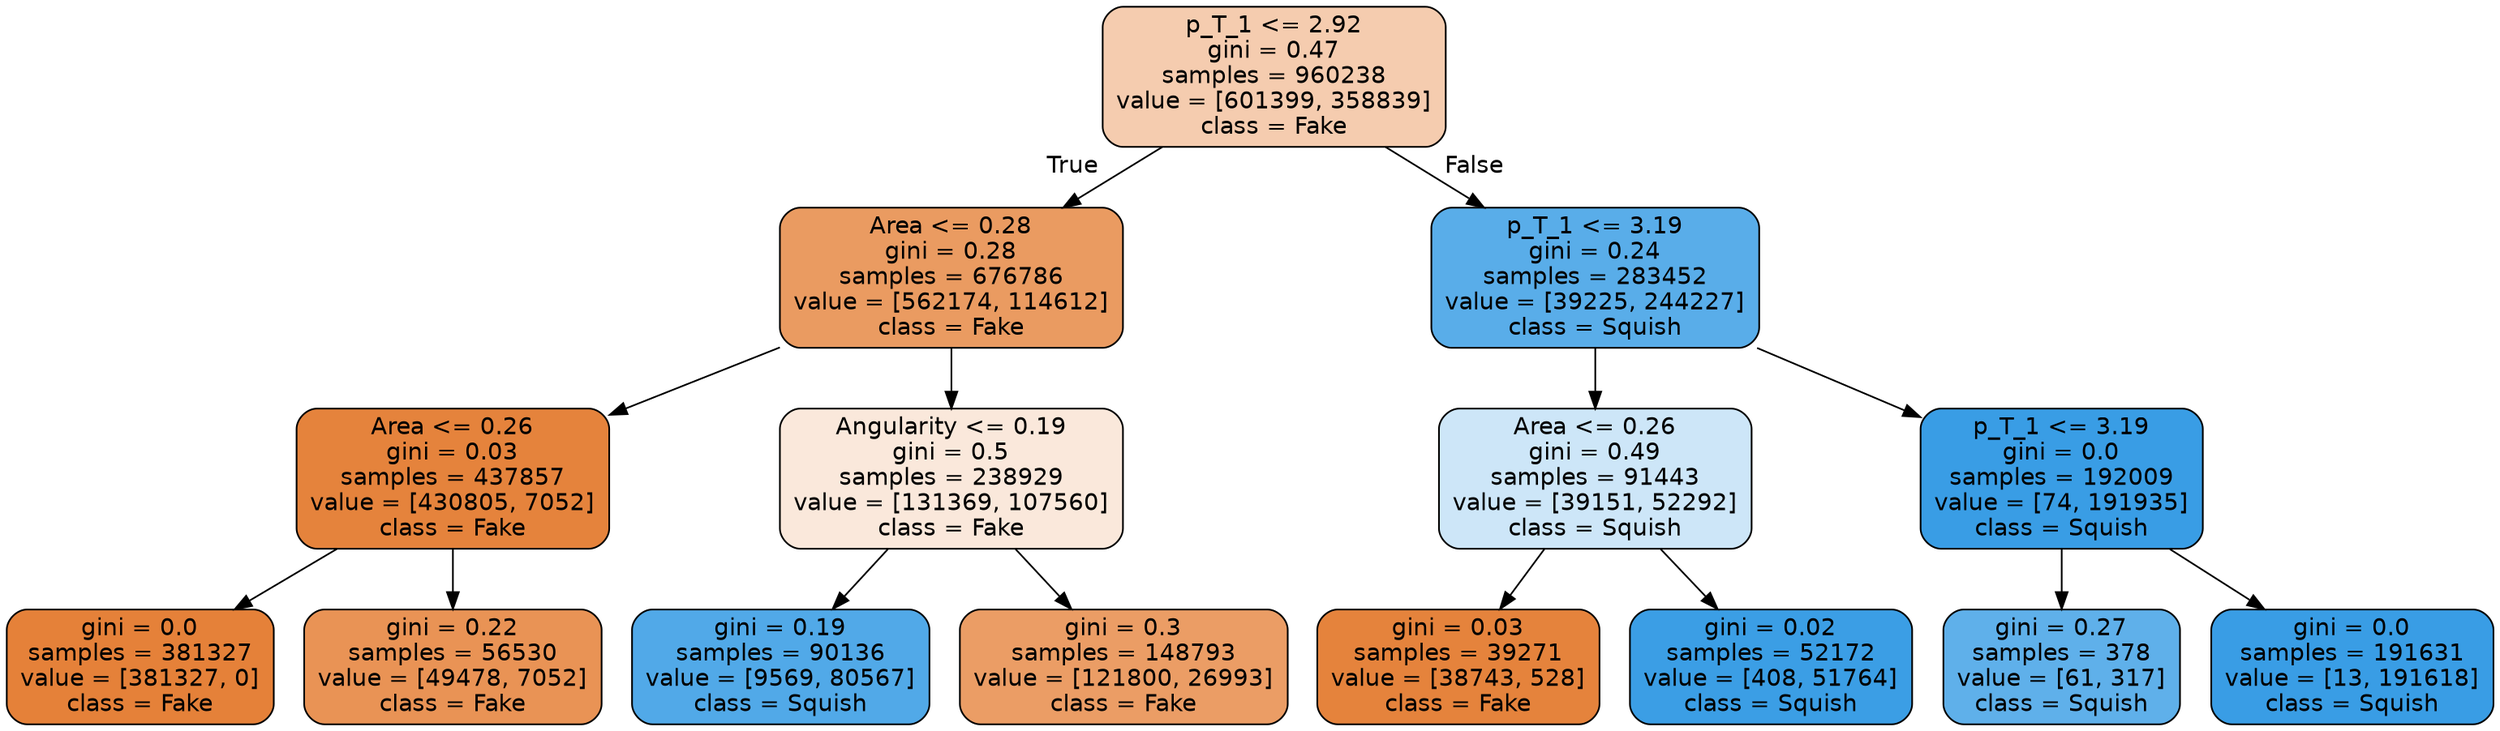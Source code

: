digraph Tree {
node [shape=box, style="filled, rounded", color="black", fontname=helvetica] ;
edge [fontname=helvetica] ;
0 [label="p_T_1 <= 2.92\ngini = 0.47\nsamples = 960238\nvalue = [601399, 358839]\nclass = Fake", fillcolor="#f5ccaf"] ;
1 [label="Area <= 0.28\ngini = 0.28\nsamples = 676786\nvalue = [562174, 114612]\nclass = Fake", fillcolor="#ea9b61"] ;
0 -> 1 [labeldistance=2.5, labelangle=45, headlabel="True"] ;
2 [label="Area <= 0.26\ngini = 0.03\nsamples = 437857\nvalue = [430805, 7052]\nclass = Fake", fillcolor="#e5833c"] ;
1 -> 2 ;
3 [label="gini = 0.0\nsamples = 381327\nvalue = [381327, 0]\nclass = Fake", fillcolor="#e58139"] ;
2 -> 3 ;
4 [label="gini = 0.22\nsamples = 56530\nvalue = [49478, 7052]\nclass = Fake", fillcolor="#e99355"] ;
2 -> 4 ;
5 [label="Angularity <= 0.19\ngini = 0.5\nsamples = 238929\nvalue = [131369, 107560]\nclass = Fake", fillcolor="#fae8db"] ;
1 -> 5 ;
6 [label="gini = 0.19\nsamples = 90136\nvalue = [9569, 80567]\nclass = Squish", fillcolor="#51a9e8"] ;
5 -> 6 ;
7 [label="gini = 0.3\nsamples = 148793\nvalue = [121800, 26993]\nclass = Fake", fillcolor="#eb9d65"] ;
5 -> 7 ;
8 [label="p_T_1 <= 3.19\ngini = 0.24\nsamples = 283452\nvalue = [39225, 244227]\nclass = Squish", fillcolor="#59ade9"] ;
0 -> 8 [labeldistance=2.5, labelangle=-45, headlabel="False"] ;
9 [label="Area <= 0.26\ngini = 0.49\nsamples = 91443\nvalue = [39151, 52292]\nclass = Squish", fillcolor="#cde6f8"] ;
8 -> 9 ;
10 [label="gini = 0.03\nsamples = 39271\nvalue = [38743, 528]\nclass = Fake", fillcolor="#e5833c"] ;
9 -> 10 ;
11 [label="gini = 0.02\nsamples = 52172\nvalue = [408, 51764]\nclass = Squish", fillcolor="#3b9ee5"] ;
9 -> 11 ;
12 [label="p_T_1 <= 3.19\ngini = 0.0\nsamples = 192009\nvalue = [74, 191935]\nclass = Squish", fillcolor="#399de5"] ;
8 -> 12 ;
13 [label="gini = 0.27\nsamples = 378\nvalue = [61, 317]\nclass = Squish", fillcolor="#5fb0ea"] ;
12 -> 13 ;
14 [label="gini = 0.0\nsamples = 191631\nvalue = [13, 191618]\nclass = Squish", fillcolor="#399de5"] ;
12 -> 14 ;
}